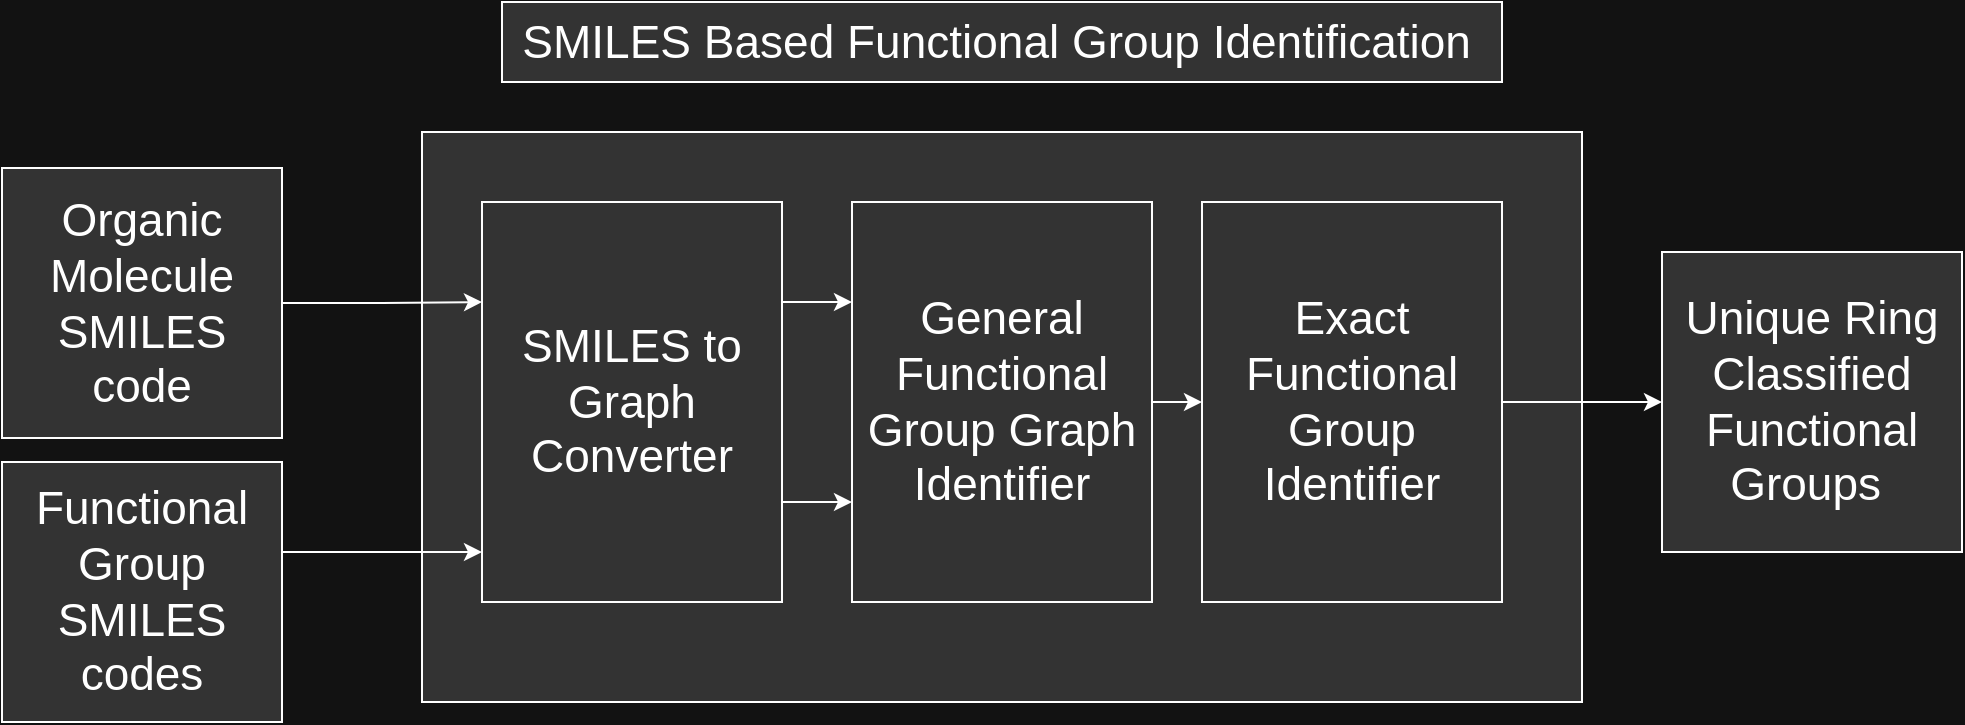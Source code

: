 <mxfile version="20.2.8" type="device"><diagram id="h0J0hlgux-wYgK0Kl6ZG" name="Page-1"><mxGraphModel dx="2272" dy="775" grid="1" gridSize="10" guides="1" tooltips="1" connect="1" arrows="1" fold="1" page="1" pageScale="1" pageWidth="850" pageHeight="1100" background="#121212" math="0" shadow="0"><root><mxCell id="0"/><mxCell id="1" parent="0"/><mxCell id="bIrwWkfevgSMlm8r5tEK-25" value="" style="rounded=0;whiteSpace=wrap;html=1;fillColor=#333333;fontColor=#FFFFFF;labelBorderColor=none;labelBackgroundColor=none;strokeColor=#FFFFFF;fontSize=23;" parent="1" vertex="1"><mxGeometry x="110" y="225" width="580" height="285" as="geometry"/></mxCell><mxCell id="7OOPn4sSLyKGELcVoE_N-3" value="" style="edgeStyle=orthogonalEdgeStyle;rounded=0;orthogonalLoop=1;jettySize=auto;html=1;fontSize=23;entryX=0;entryY=0.25;entryDx=0;entryDy=0;exitX=1;exitY=0.25;exitDx=0;exitDy=0;strokeColor=#FFFFFF;" edge="1" parent="1" source="bIrwWkfevgSMlm8r5tEK-13" target="bIrwWkfevgSMlm8r5tEK-14"><mxGeometry relative="1" as="geometry"/></mxCell><mxCell id="7OOPn4sSLyKGELcVoE_N-4" value="" style="edgeStyle=orthogonalEdgeStyle;rounded=0;orthogonalLoop=1;jettySize=auto;html=1;fontSize=23;entryX=0;entryY=0.75;entryDx=0;entryDy=0;exitX=1;exitY=0.75;exitDx=0;exitDy=0;strokeColor=#FFFFFF;" edge="1" parent="1" source="bIrwWkfevgSMlm8r5tEK-13" target="bIrwWkfevgSMlm8r5tEK-14"><mxGeometry relative="1" as="geometry"/></mxCell><mxCell id="bIrwWkfevgSMlm8r5tEK-13" value="SMILES to Graph Converter" style="rounded=0;whiteSpace=wrap;html=1;fillColor=#333333;fontColor=#FFFFFF;labelBorderColor=none;labelBackgroundColor=none;strokeColor=#FFFFFF;fontSize=23;" parent="1" vertex="1"><mxGeometry x="140" y="260" width="150" height="200" as="geometry"/></mxCell><mxCell id="bIrwWkfevgSMlm8r5tEK-14" value="General Functional Group Graph Identifier" style="rounded=0;whiteSpace=wrap;html=1;fillColor=#333333;fontColor=#FFFFFF;labelBorderColor=none;labelBackgroundColor=none;strokeColor=#FFFFFF;fontSize=23;" parent="1" vertex="1"><mxGeometry x="325" y="260" width="150" height="200" as="geometry"/></mxCell><mxCell id="bIrwWkfevgSMlm8r5tEK-17" value="" style="endArrow=classic;html=1;rounded=0;entryX=0;entryY=0.5;entryDx=0;entryDy=0;exitX=1;exitY=0.5;exitDx=0;exitDy=0;strokeColor=#FFFFFF;fontSize=23;" parent="1" source="bIrwWkfevgSMlm8r5tEK-14" target="bIrwWkfevgSMlm8r5tEK-18" edge="1"><mxGeometry width="50" height="50" relative="1" as="geometry"><mxPoint x="520" y="289.5" as="sourcePoint"/><mxPoint x="600" y="289.5" as="targetPoint"/></mxGeometry></mxCell><mxCell id="bIrwWkfevgSMlm8r5tEK-18" value="Exact Functional Group Identifier" style="rounded=0;whiteSpace=wrap;html=1;fillColor=#333333;fontColor=#FFFFFF;labelBorderColor=none;labelBackgroundColor=none;strokeColor=#FFFFFF;fontSize=23;" parent="1" vertex="1"><mxGeometry x="500" y="260" width="150" height="200" as="geometry"/></mxCell><mxCell id="bIrwWkfevgSMlm8r5tEK-19" value="" style="endArrow=classic;html=1;rounded=0;exitX=1;exitY=0.5;exitDx=0;exitDy=0;strokeColor=#FFFFFF;fontSize=23;entryX=0;entryY=0.5;entryDx=0;entryDy=0;" parent="1" source="bIrwWkfevgSMlm8r5tEK-18" edge="1" target="7OOPn4sSLyKGELcVoE_N-5"><mxGeometry width="50" height="50" relative="1" as="geometry"><mxPoint x="650" y="289.5" as="sourcePoint"/><mxPoint x="720" y="325" as="targetPoint"/></mxGeometry></mxCell><mxCell id="bIrwWkfevgSMlm8r5tEK-27" value="SMILES Based Functional Group Identification&amp;nbsp;" style="text;html=1;align=center;verticalAlign=middle;resizable=0;points=[];autosize=1;strokeColor=#FFFFFF;fillColor=#333333;fontSize=23;fontColor=#FFFFFF;labelBorderColor=none;labelBackgroundColor=none;" parent="1" vertex="1"><mxGeometry x="150" y="160" width="500" height="40" as="geometry"/></mxCell><mxCell id="7OOPn4sSLyKGELcVoE_N-5" value="&lt;span style=&quot;&quot;&gt;Unique Ring Classified Functional Groups&amp;nbsp;&lt;/span&gt;" style="rounded=0;whiteSpace=wrap;html=1;fillColor=#333333;fontColor=#FFFFFF;labelBorderColor=none;labelBackgroundColor=none;strokeColor=#FFFFFF;fontSize=23;" vertex="1" parent="1"><mxGeometry x="730" y="285" width="150" height="150" as="geometry"/></mxCell><mxCell id="7OOPn4sSLyKGELcVoE_N-6" value="&lt;span style=&quot;&quot;&gt;Organic Molecule SMILES code&lt;/span&gt;" style="rounded=0;whiteSpace=wrap;html=1;fillColor=#333333;fontColor=#FFFFFF;labelBorderColor=none;labelBackgroundColor=none;strokeColor=#FFFFFF;fontSize=23;" vertex="1" parent="1"><mxGeometry x="-100" y="243" width="140" height="135" as="geometry"/></mxCell><mxCell id="7OOPn4sSLyKGELcVoE_N-7" value="&lt;span style=&quot;&quot;&gt;Functional Group SMILES codes&lt;/span&gt;" style="rounded=0;whiteSpace=wrap;html=1;fillColor=#333333;fontColor=#FFFFFF;labelBorderColor=none;labelBackgroundColor=none;strokeColor=#FFFFFF;fontSize=23;" vertex="1" parent="1"><mxGeometry x="-100" y="390" width="140" height="130" as="geometry"/></mxCell><mxCell id="7OOPn4sSLyKGELcVoE_N-8" value="" style="edgeStyle=orthogonalEdgeStyle;rounded=0;orthogonalLoop=1;jettySize=auto;html=1;fontSize=23;entryX=0;entryY=0.25;entryDx=0;entryDy=0;exitX=1;exitY=0.5;exitDx=0;exitDy=0;strokeColor=#FFFFFF;" edge="1" parent="1" source="7OOPn4sSLyKGELcVoE_N-6" target="bIrwWkfevgSMlm8r5tEK-13"><mxGeometry relative="1" as="geometry"><mxPoint x="300" y="320" as="sourcePoint"/><mxPoint x="335" y="320" as="targetPoint"/></mxGeometry></mxCell><mxCell id="7OOPn4sSLyKGELcVoE_N-9" value="" style="edgeStyle=orthogonalEdgeStyle;rounded=0;orthogonalLoop=1;jettySize=auto;html=1;fontSize=23;entryX=0;entryY=0.25;entryDx=0;entryDy=0;exitX=1;exitY=0.5;exitDx=0;exitDy=0;strokeColor=#FFFFFF;" edge="1" parent="1"><mxGeometry relative="1" as="geometry"><mxPoint x="40" y="435" as="sourcePoint"/><mxPoint x="140" y="435" as="targetPoint"/></mxGeometry></mxCell></root></mxGraphModel></diagram></mxfile>
